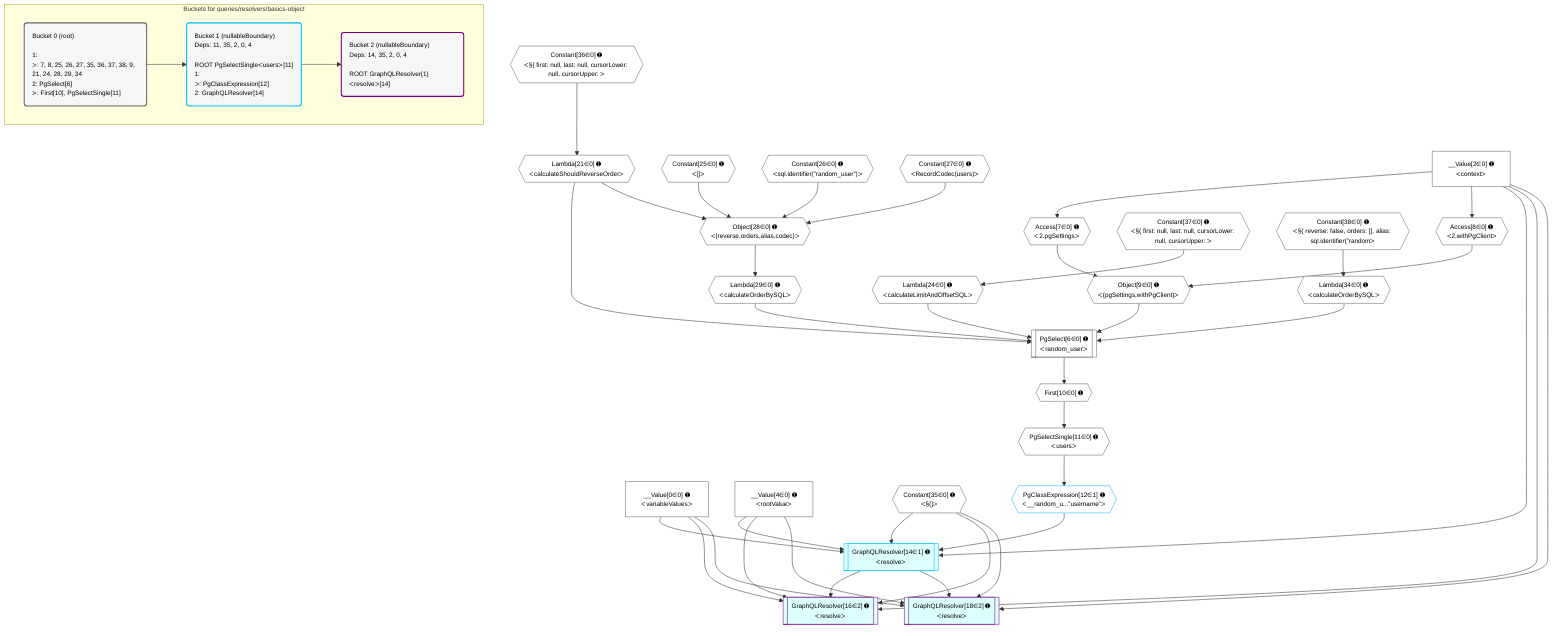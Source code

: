 %%{init: {'themeVariables': { 'fontSize': '12px'}}}%%
graph TD
    classDef path fill:#eee,stroke:#000,color:#000
    classDef plan fill:#fff,stroke-width:1px,color:#000
    classDef itemplan fill:#fff,stroke-width:2px,color:#000
    classDef unbatchedplan fill:#dff,stroke-width:1px,color:#000
    classDef sideeffectplan fill:#fcc,stroke-width:2px,color:#000
    classDef bucket fill:#f6f6f6,color:#000,stroke-width:2px,text-align:left


    %% plan dependencies
    PgSelect6[["PgSelect[6∈0] ➊<br />ᐸrandom_userᐳ"]]:::plan
    Object9{{"Object[9∈0] ➊<br />ᐸ{pgSettings,withPgClient}ᐳ"}}:::plan
    Lambda21{{"Lambda[21∈0] ➊<br />ᐸcalculateShouldReverseOrderᐳ"}}:::plan
    Lambda24{{"Lambda[24∈0] ➊<br />ᐸcalculateLimitAndOffsetSQLᐳ"}}:::plan
    Lambda29{{"Lambda[29∈0] ➊<br />ᐸcalculateOrderBySQLᐳ"}}:::plan
    Lambda34{{"Lambda[34∈0] ➊<br />ᐸcalculateOrderBySQLᐳ"}}:::plan
    Object9 & Lambda21 & Lambda24 & Lambda29 & Lambda34 --> PgSelect6
    Object28{{"Object[28∈0] ➊<br />ᐸ{reverse,orders,alias,codec}ᐳ"}}:::plan
    Constant25{{"Constant[25∈0] ➊<br />ᐸ[]ᐳ"}}:::plan
    Constant26{{"Constant[26∈0] ➊<br />ᐸsql.identifier(”random_user”)ᐳ"}}:::plan
    Constant27{{"Constant[27∈0] ➊<br />ᐸRecordCodec(users)ᐳ"}}:::plan
    Lambda21 & Constant25 & Constant26 & Constant27 --> Object28
    Access7{{"Access[7∈0] ➊<br />ᐸ2.pgSettingsᐳ"}}:::plan
    Access8{{"Access[8∈0] ➊<br />ᐸ2.withPgClientᐳ"}}:::plan
    Access7 & Access8 --> Object9
    __Value2["__Value[2∈0] ➊<br />ᐸcontextᐳ"]:::plan
    __Value2 --> Access7
    __Value2 --> Access8
    First10{{"First[10∈0] ➊"}}:::plan
    PgSelect6 --> First10
    PgSelectSingle11{{"PgSelectSingle[11∈0] ➊<br />ᐸusersᐳ"}}:::plan
    First10 --> PgSelectSingle11
    Constant36{{"Constant[36∈0] ➊<br />ᐸ§{ first: null, last: null, cursorLower: null, cursorUpper: ᐳ"}}:::plan
    Constant36 --> Lambda21
    Constant37{{"Constant[37∈0] ➊<br />ᐸ§{ first: null, last: null, cursorLower: null, cursorUpper: ᐳ"}}:::plan
    Constant37 --> Lambda24
    Object28 --> Lambda29
    Constant38{{"Constant[38∈0] ➊<br />ᐸ§{ reverse: false, orders: [], alias: sql.identifier(”randomᐳ"}}:::plan
    Constant38 --> Lambda34
    __Value0["__Value[0∈0] ➊<br />ᐸvariableValuesᐳ"]:::plan
    __Value4["__Value[4∈0] ➊<br />ᐸrootValueᐳ"]:::plan
    Constant35{{"Constant[35∈0] ➊<br />ᐸ§{}ᐳ"}}:::plan
    GraphQLResolver14[["GraphQLResolver[14∈1] ➊<br />ᐸresolveᐳ"]]:::unbatchedplan
    PgClassExpression12{{"PgClassExpression[12∈1] ➊<br />ᐸ__random_u...”username”ᐳ"}}:::plan
    PgClassExpression12 & Constant35 & __Value2 & __Value0 & __Value4 --> GraphQLResolver14
    PgSelectSingle11 --> PgClassExpression12
    GraphQLResolver16[["GraphQLResolver[16∈2] ➊<br />ᐸresolveᐳ"]]:::unbatchedplan
    GraphQLResolver14 & Constant35 & __Value2 & __Value0 & __Value4 --> GraphQLResolver16
    GraphQLResolver18[["GraphQLResolver[18∈2] ➊<br />ᐸresolveᐳ"]]:::unbatchedplan
    GraphQLResolver14 & Constant35 & __Value2 & __Value0 & __Value4 --> GraphQLResolver18

    %% define steps

    subgraph "Buckets for queries/resolvers/basics-object"
    Bucket0("Bucket 0 (root)<br /><br />1: <br />ᐳ: 7, 8, 25, 26, 27, 35, 36, 37, 38, 9, 21, 24, 28, 29, 34<br />2: PgSelect[6]<br />ᐳ: First[10], PgSelectSingle[11]"):::bucket
    classDef bucket0 stroke:#696969
    class Bucket0,__Value0,__Value2,__Value4,PgSelect6,Access7,Access8,Object9,First10,PgSelectSingle11,Lambda21,Lambda24,Constant25,Constant26,Constant27,Object28,Lambda29,Lambda34,Constant35,Constant36,Constant37,Constant38 bucket0
    Bucket1("Bucket 1 (nullableBoundary)<br />Deps: 11, 35, 2, 0, 4<br /><br />ROOT PgSelectSingleᐸusersᐳ[11]<br />1: <br />ᐳ: PgClassExpression[12]<br />2: GraphQLResolver[14]"):::bucket
    classDef bucket1 stroke:#00bfff
    class Bucket1,PgClassExpression12,GraphQLResolver14 bucket1
    Bucket2("Bucket 2 (nullableBoundary)<br />Deps: 14, 35, 2, 0, 4<br /><br />ROOT GraphQLResolver{1}ᐸresolveᐳ[14]"):::bucket
    classDef bucket2 stroke:#7f007f
    class Bucket2,GraphQLResolver16,GraphQLResolver18 bucket2
    Bucket0 --> Bucket1
    Bucket1 --> Bucket2
    end